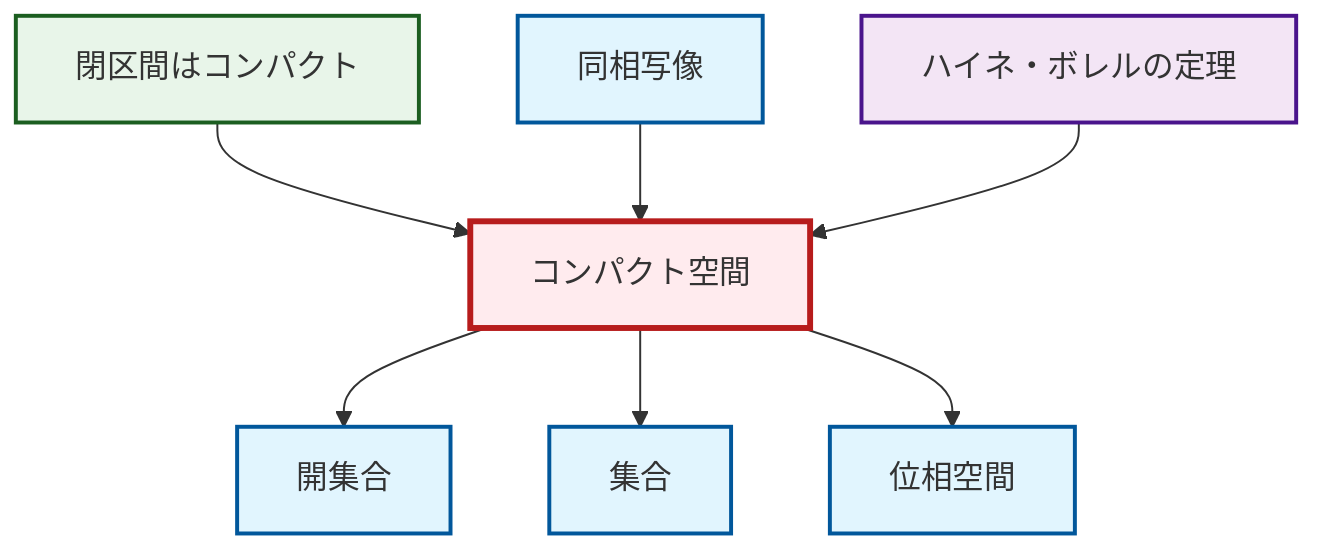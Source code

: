 graph TD
    classDef definition fill:#e1f5fe,stroke:#01579b,stroke-width:2px
    classDef theorem fill:#f3e5f5,stroke:#4a148c,stroke-width:2px
    classDef axiom fill:#fff3e0,stroke:#e65100,stroke-width:2px
    classDef example fill:#e8f5e9,stroke:#1b5e20,stroke-width:2px
    classDef current fill:#ffebee,stroke:#b71c1c,stroke-width:3px
    thm-heine-borel["ハイネ・ボレルの定理"]:::theorem
    def-homeomorphism["同相写像"]:::definition
    def-open-set["開集合"]:::definition
    def-set["集合"]:::definition
    ex-closed-interval-compact["閉区間はコンパクト"]:::example
    def-compact["コンパクト空間"]:::definition
    def-topological-space["位相空間"]:::definition
    def-compact --> def-open-set
    ex-closed-interval-compact --> def-compact
    def-homeomorphism --> def-compact
    def-compact --> def-set
    thm-heine-borel --> def-compact
    def-compact --> def-topological-space
    class def-compact current